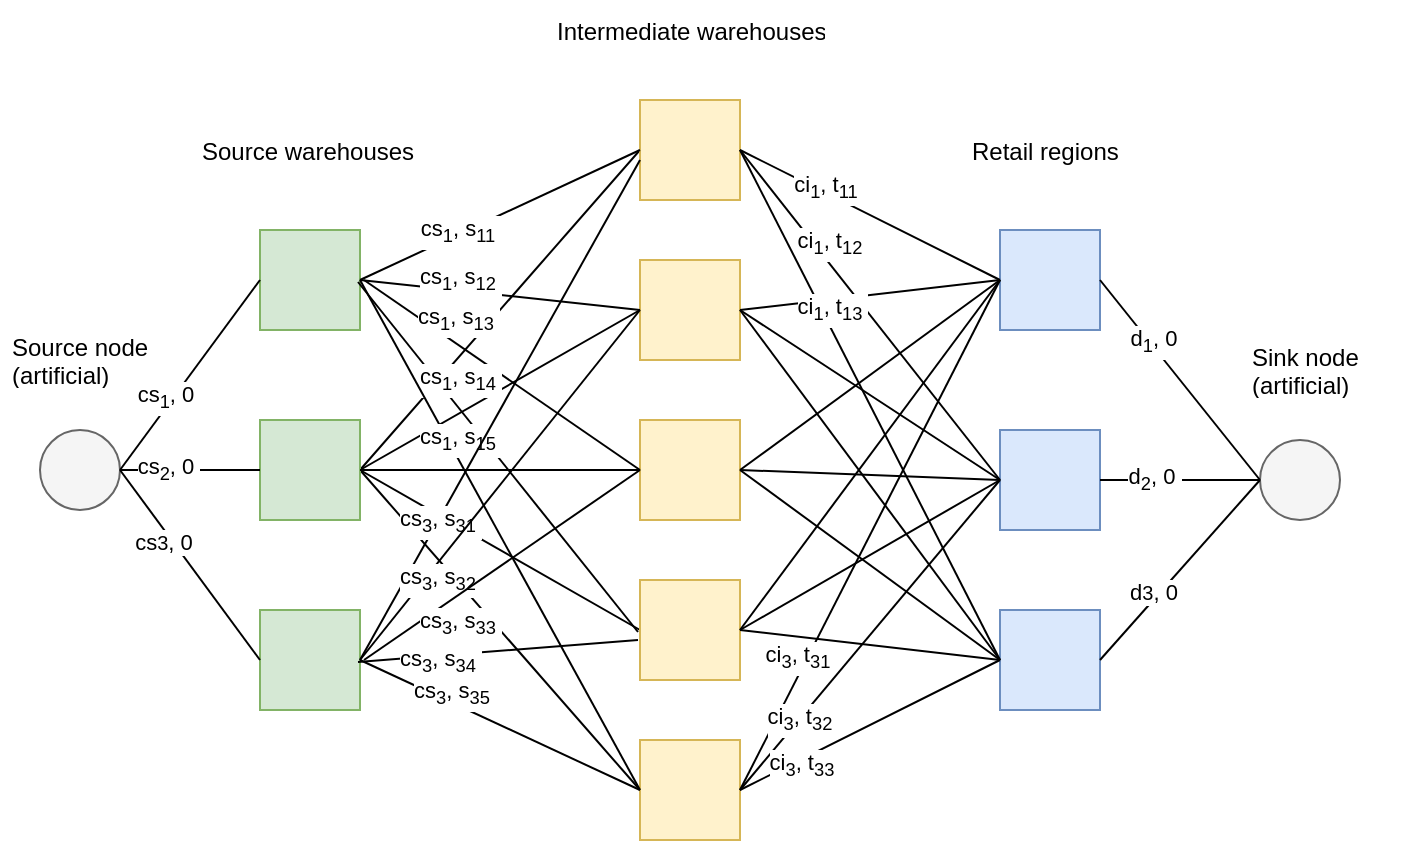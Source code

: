 <mxfile version="16.2.2" type="device"><diagram id="SuN_tZr9zy93ZAf2BfSO" name="Página-1"><mxGraphModel dx="1422" dy="846" grid="1" gridSize="10" guides="1" tooltips="1" connect="1" arrows="1" fold="1" page="1" pageScale="1" pageWidth="827" pageHeight="1169" math="0" shadow="0"><root><mxCell id="0"/><mxCell id="1" parent="0"/><mxCell id="djUS1vPbyfeASXktzGcw-22" value="" style="endArrow=none;html=1;rounded=0;exitX=1;exitY=0.5;exitDx=0;exitDy=0;entryX=0;entryY=0.5;entryDx=0;entryDy=0;startSize=2;endFill=0;" parent="1" source="djUS1vPbyfeASXktzGcw-21" target="djUS1vPbyfeASXktzGcw-4" edge="1"><mxGeometry width="50" height="50" relative="1" as="geometry"><mxPoint x="380" y="635" as="sourcePoint"/><mxPoint x="380" y="410" as="targetPoint"/></mxGeometry></mxCell><mxCell id="djUS1vPbyfeASXktzGcw-23" value="" style="endArrow=none;html=1;rounded=0;entryX=0;entryY=0.5;entryDx=0;entryDy=0;exitX=1;exitY=0.5;exitDx=0;exitDy=0;startSize=2;endFill=0;" parent="1" source="djUS1vPbyfeASXktzGcw-21" target="djUS1vPbyfeASXktzGcw-5" edge="1"><mxGeometry width="50" height="50" relative="1" as="geometry"><mxPoint x="240" y="475" as="sourcePoint"/><mxPoint x="380" y="490" as="targetPoint"/></mxGeometry></mxCell><mxCell id="djUS1vPbyfeASXktzGcw-25" value="" style="endArrow=none;html=1;rounded=0;entryX=0;entryY=0.5;entryDx=0;entryDy=0;exitX=1;exitY=0.5;exitDx=0;exitDy=0;startSize=2;endFill=0;" parent="1" source="djUS1vPbyfeASXktzGcw-21" target="djUS1vPbyfeASXktzGcw-6" edge="1"><mxGeometry width="50" height="50" relative="1" as="geometry"><mxPoint x="250" y="485" as="sourcePoint"/><mxPoint x="380" y="650" as="targetPoint"/></mxGeometry></mxCell><mxCell id="djUS1vPbyfeASXktzGcw-26" value="" style="endArrow=none;html=1;rounded=0;entryX=0;entryY=0.5;entryDx=0;entryDy=0;exitX=1;exitY=0.5;exitDx=0;exitDy=0;startSize=2;endFill=0;" parent="1" source="djUS1vPbyfeASXktzGcw-21" target="djUS1vPbyfeASXktzGcw-7" edge="1"><mxGeometry width="50" height="50" relative="1" as="geometry"><mxPoint x="250" y="485" as="sourcePoint"/><mxPoint x="380" y="730" as="targetPoint"/></mxGeometry></mxCell><mxCell id="djUS1vPbyfeASXktzGcw-31" value="" style="endArrow=none;html=1;rounded=0;entryX=0;entryY=0.5;entryDx=0;entryDy=0;exitX=1;exitY=0.5;exitDx=0;exitDy=0;startSize=2;endFill=0;" parent="1" source="djUS1vPbyfeASXktzGcw-21" target="djUS1vPbyfeASXktzGcw-8" edge="1"><mxGeometry width="50" height="50" relative="1" as="geometry"><mxPoint x="200" y="285" as="sourcePoint"/><mxPoint x="340" y="365" as="targetPoint"/></mxGeometry></mxCell><mxCell id="djUS1vPbyfeASXktzGcw-1" value="" style="whiteSpace=wrap;html=1;aspect=fixed;fillColor=#d5e8d4;strokeColor=#82b366;" parent="1" vertex="1"><mxGeometry x="140" y="155" width="50" height="50" as="geometry"/></mxCell><mxCell id="djUS1vPbyfeASXktzGcw-4" value="" style="whiteSpace=wrap;html=1;aspect=fixed;fillColor=#fff2cc;strokeColor=#d6b656;" parent="1" vertex="1"><mxGeometry x="330" y="90" width="50" height="50" as="geometry"/></mxCell><mxCell id="djUS1vPbyfeASXktzGcw-5" value="" style="whiteSpace=wrap;html=1;aspect=fixed;fillColor=#fff2cc;strokeColor=#d6b656;" parent="1" vertex="1"><mxGeometry x="330" y="170" width="50" height="50" as="geometry"/></mxCell><mxCell id="djUS1vPbyfeASXktzGcw-6" value="" style="whiteSpace=wrap;html=1;aspect=fixed;fillColor=#fff2cc;strokeColor=#d6b656;" parent="1" vertex="1"><mxGeometry x="330" y="250" width="50" height="50" as="geometry"/></mxCell><mxCell id="djUS1vPbyfeASXktzGcw-7" value="" style="whiteSpace=wrap;html=1;aspect=fixed;fillColor=#fff2cc;strokeColor=#d6b656;" parent="1" vertex="1"><mxGeometry x="330" y="330" width="50" height="50" as="geometry"/></mxCell><mxCell id="djUS1vPbyfeASXktzGcw-8" value="" style="whiteSpace=wrap;html=1;aspect=fixed;fillColor=#fff2cc;strokeColor=#d6b656;" parent="1" vertex="1"><mxGeometry x="330" y="410" width="50" height="50" as="geometry"/></mxCell><mxCell id="djUS1vPbyfeASXktzGcw-9" value="" style="whiteSpace=wrap;html=1;aspect=fixed;fillColor=#dae8fc;strokeColor=#6c8ebf;" parent="1" vertex="1"><mxGeometry x="510" y="155" width="50" height="50" as="geometry"/></mxCell><mxCell id="djUS1vPbyfeASXktzGcw-10" value="" style="whiteSpace=wrap;html=1;aspect=fixed;fillColor=#dae8fc;strokeColor=#6c8ebf;" parent="1" vertex="1"><mxGeometry x="510" y="255" width="50" height="50" as="geometry"/></mxCell><mxCell id="djUS1vPbyfeASXktzGcw-11" value="" style="whiteSpace=wrap;html=1;aspect=fixed;fillColor=#dae8fc;strokeColor=#6c8ebf;" parent="1" vertex="1"><mxGeometry x="510" y="345" width="50" height="50" as="geometry"/></mxCell><mxCell id="djUS1vPbyfeASXktzGcw-12" value="" style="endArrow=none;html=1;rounded=0;exitX=1;exitY=0.5;exitDx=0;exitDy=0;entryX=0;entryY=0.5;entryDx=0;entryDy=0;startSize=2;endFill=0;" parent="1" source="djUS1vPbyfeASXktzGcw-1" target="djUS1vPbyfeASXktzGcw-4" edge="1"><mxGeometry width="50" height="50" relative="1" as="geometry"><mxPoint x="330" y="340" as="sourcePoint"/><mxPoint x="380" y="290" as="targetPoint"/></mxGeometry></mxCell><mxCell id="djUS1vPbyfeASXktzGcw-27" value="cs&lt;sub&gt;1&lt;/sub&gt;, s&lt;sub&gt;11&lt;/sub&gt;&amp;nbsp;" style="edgeLabel;html=1;align=center;verticalAlign=middle;resizable=0;points=[];endArrow=none;rounded=0;strokeColor=default;startSize=2;endFill=0;" parent="djUS1vPbyfeASXktzGcw-12" vertex="1" connectable="0"><mxGeometry x="-0.246" y="-1" relative="1" as="geometry"><mxPoint x="-3" y="-1" as="offset"/></mxGeometry></mxCell><mxCell id="djUS1vPbyfeASXktzGcw-13" value="" style="endArrow=none;html=1;rounded=0;entryX=0;entryY=0.5;entryDx=0;entryDy=0;startSize=2;endFill=0;" parent="1" target="djUS1vPbyfeASXktzGcw-5" edge="1"><mxGeometry width="50" height="50" relative="1" as="geometry"><mxPoint x="190" y="180" as="sourcePoint"/><mxPoint x="340" y="125" as="targetPoint"/></mxGeometry></mxCell><mxCell id="djUS1vPbyfeASXktzGcw-28" value="cs&lt;sub&gt;1&lt;/sub&gt;, s&lt;sub&gt;12&lt;/sub&gt;&amp;nbsp;" style="edgeLabel;html=1;align=center;verticalAlign=middle;resizable=0;points=[];endArrow=none;rounded=0;strokeColor=default;startSize=2;endFill=0;" parent="djUS1vPbyfeASXktzGcw-13" vertex="1" connectable="0"><mxGeometry x="-0.169" y="-2" relative="1" as="geometry"><mxPoint x="-8" y="-8" as="offset"/></mxGeometry></mxCell><mxCell id="djUS1vPbyfeASXktzGcw-14" value="cs&lt;sub&gt;1&lt;/sub&gt;, s&lt;sub&gt;13&lt;/sub&gt;&amp;nbsp;" style="endArrow=none;html=1;rounded=0;entryX=0;entryY=0.5;entryDx=0;entryDy=0;startSize=2;endFill=0;" parent="1" target="djUS1vPbyfeASXktzGcw-6" edge="1"><mxGeometry x="-0.398" y="10" width="50" height="50" relative="1" as="geometry"><mxPoint x="192" y="180" as="sourcePoint"/><mxPoint x="332" y="275" as="targetPoint"/><mxPoint as="offset"/></mxGeometry></mxCell><mxCell id="djUS1vPbyfeASXktzGcw-19" value="&lt;span style=&quot;color: rgb(0 , 0 , 0) ; font-family: &amp;#34;helvetica&amp;#34; ; font-size: 11px ; font-style: normal ; font-weight: 400 ; letter-spacing: normal ; text-align: center ; text-indent: 0px ; text-transform: none ; word-spacing: 0px ; background-color: rgb(255 , 255 , 255) ; display: inline ; float: none&quot;&gt;cs&lt;/span&gt;&lt;sub style=&quot;color: rgb(0 , 0 , 0) ; font-family: &amp;#34;helvetica&amp;#34; ; font-style: normal ; font-weight: 400 ; letter-spacing: normal ; text-align: center ; text-indent: 0px ; text-transform: none ; word-spacing: 0px&quot;&gt;1&lt;/sub&gt;&lt;span style=&quot;color: rgb(0 , 0 , 0) ; font-family: &amp;#34;helvetica&amp;#34; ; font-size: 11px ; font-style: normal ; font-weight: 400 ; letter-spacing: normal ; text-align: center ; text-indent: 0px ; text-transform: none ; word-spacing: 0px ; background-color: rgb(255 , 255 , 255) ; display: inline ; float: none&quot;&gt;, s&lt;/span&gt;&lt;sub style=&quot;color: rgb(0 , 0 , 0) ; font-family: &amp;#34;helvetica&amp;#34; ; font-style: normal ; font-weight: 400 ; letter-spacing: normal ; text-align: center ; text-indent: 0px ; text-transform: none ; word-spacing: 0px&quot;&gt;14&lt;/sub&gt;&lt;span style=&quot;color: rgb(0 , 0 , 0) ; font-family: &amp;#34;helvetica&amp;#34; ; font-size: 11px ; font-style: normal ; font-weight: 400 ; letter-spacing: normal ; text-align: center ; text-indent: 0px ; text-transform: none ; word-spacing: 0px ; background-color: rgb(255 , 255 , 255) ; display: inline ; float: none&quot;&gt;&amp;nbsp;&lt;/span&gt;" style="endArrow=none;html=1;rounded=0;entryX=0;entryY=0.5;entryDx=0;entryDy=0;exitX=1;exitY=0.5;exitDx=0;exitDy=0;startSize=2;endFill=0;" parent="1" edge="1"><mxGeometry x="-0.374" y="9" width="50" height="50" relative="1" as="geometry"><mxPoint x="189" y="181" as="sourcePoint"/><mxPoint x="329" y="356" as="targetPoint"/><mxPoint as="offset"/></mxGeometry></mxCell><mxCell id="djUS1vPbyfeASXktzGcw-20" value="&lt;span style=&quot;color: rgb(0 , 0 , 0) ; font-family: &amp;#34;helvetica&amp;#34; ; font-size: 11px ; font-style: normal ; font-weight: 400 ; letter-spacing: normal ; text-align: center ; text-indent: 0px ; text-transform: none ; word-spacing: 0px ; background-color: rgb(255 , 255 , 255) ; display: inline ; float: none&quot;&gt;cs&lt;/span&gt;&lt;sub style=&quot;color: rgb(0 , 0 , 0) ; font-family: &amp;#34;helvetica&amp;#34; ; font-style: normal ; font-weight: 400 ; letter-spacing: normal ; text-align: center ; text-indent: 0px ; text-transform: none ; word-spacing: 0px&quot;&gt;1&lt;/sub&gt;&lt;span style=&quot;color: rgb(0 , 0 , 0) ; font-family: &amp;#34;helvetica&amp;#34; ; font-size: 11px ; font-style: normal ; font-weight: 400 ; letter-spacing: normal ; text-align: center ; text-indent: 0px ; text-transform: none ; word-spacing: 0px ; background-color: rgb(255 , 255 , 255) ; display: inline ; float: none&quot;&gt;, s&lt;/span&gt;&lt;sub style=&quot;color: rgb(0 , 0 , 0) ; font-family: &amp;#34;helvetica&amp;#34; ; font-style: normal ; font-weight: 400 ; letter-spacing: normal ; text-align: center ; text-indent: 0px ; text-transform: none ; word-spacing: 0px&quot;&gt;15&lt;/sub&gt;&lt;span style=&quot;color: rgb(0 , 0 , 0) ; font-family: &amp;#34;helvetica&amp;#34; ; font-size: 11px ; font-style: normal ; font-weight: 400 ; letter-spacing: normal ; text-align: center ; text-indent: 0px ; text-transform: none ; word-spacing: 0px ; background-color: rgb(255 , 255 , 255) ; display: inline ; float: none&quot;&gt;&amp;nbsp;&lt;/span&gt;" style="endArrow=none;html=1;rounded=0;entryX=0;entryY=0.5;entryDx=0;entryDy=0;exitX=1;exitY=0.5;exitDx=0;exitDy=0;startSize=2;endFill=0;" parent="1" source="djUS1vPbyfeASXktzGcw-1" target="djUS1vPbyfeASXktzGcw-8" edge="1"><mxGeometry x="-0.352" y="5" width="50" height="50" relative="1" as="geometry"><mxPoint x="200" y="190" as="sourcePoint"/><mxPoint x="340" y="365" as="targetPoint"/><mxPoint as="offset"/></mxGeometry></mxCell><mxCell id="djUS1vPbyfeASXktzGcw-21" value="" style="whiteSpace=wrap;html=1;aspect=fixed;fillColor=#d5e8d4;strokeColor=#82b366;" parent="1" vertex="1"><mxGeometry x="140" y="250" width="50" height="50" as="geometry"/></mxCell><mxCell id="djUS1vPbyfeASXktzGcw-24" value="" style="endArrow=none;html=1;rounded=0;exitX=1;exitY=0.5;exitDx=0;exitDy=0;startSize=2;endFill=0;entryX=0;entryY=0.5;entryDx=0;entryDy=0;" parent="1" source="djUS1vPbyfeASXktzGcw-21" target="djUS1vPbyfeASXktzGcw-6" edge="1"><mxGeometry width="50" height="50" relative="1" as="geometry"><mxPoint x="240" y="475" as="sourcePoint"/><mxPoint x="380" y="570" as="targetPoint"/></mxGeometry></mxCell><mxCell id="djUS1vPbyfeASXktzGcw-32" value="" style="whiteSpace=wrap;html=1;aspect=fixed;fillColor=#d5e8d4;strokeColor=#82b366;" parent="1" vertex="1"><mxGeometry x="140" y="345" width="50" height="50" as="geometry"/></mxCell><mxCell id="djUS1vPbyfeASXktzGcw-33" value="" style="endArrow=none;html=1;rounded=0;exitX=1;exitY=0.5;exitDx=0;exitDy=0;startSize=2;endFill=0;" parent="1" source="djUS1vPbyfeASXktzGcw-32" edge="1"><mxGeometry width="50" height="50" relative="1" as="geometry"><mxPoint x="330" y="530" as="sourcePoint"/><mxPoint x="330" y="120" as="targetPoint"/></mxGeometry></mxCell><mxCell id="djUS1vPbyfeASXktzGcw-34" value="cs&lt;sub&gt;3&lt;/sub&gt;, s&lt;sub&gt;31&lt;/sub&gt;&amp;nbsp;" style="edgeLabel;html=1;align=center;verticalAlign=middle;resizable=0;points=[];endArrow=none;rounded=0;strokeColor=default;startSize=2;endFill=0;" parent="djUS1vPbyfeASXktzGcw-33" vertex="1" connectable="0"><mxGeometry x="-0.246" y="-1" relative="1" as="geometry"><mxPoint x="-14" y="24" as="offset"/></mxGeometry></mxCell><mxCell id="djUS1vPbyfeASXktzGcw-35" value="" style="endArrow=none;html=1;rounded=0;entryX=0;entryY=0.5;entryDx=0;entryDy=0;startSize=2;endFill=0;" parent="1" target="djUS1vPbyfeASXktzGcw-5" edge="1"><mxGeometry width="50" height="50" relative="1" as="geometry"><mxPoint x="190" y="370" as="sourcePoint"/><mxPoint x="330" y="385" as="targetPoint"/></mxGeometry></mxCell><mxCell id="djUS1vPbyfeASXktzGcw-36" value="cs&lt;sub&gt;3&lt;/sub&gt;, s&lt;sub&gt;32&lt;/sub&gt;&amp;nbsp;" style="edgeLabel;html=1;align=center;verticalAlign=middle;resizable=0;points=[];endArrow=none;rounded=0;strokeColor=default;startSize=2;endFill=0;" parent="djUS1vPbyfeASXktzGcw-35" vertex="1" connectable="0"><mxGeometry x="-0.169" y="-2" relative="1" as="geometry"><mxPoint x="-20" y="31" as="offset"/></mxGeometry></mxCell><mxCell id="djUS1vPbyfeASXktzGcw-37" value="cs&lt;sub&gt;3&lt;/sub&gt;, s&lt;sub&gt;33&lt;/sub&gt;&amp;nbsp;" style="endArrow=none;html=1;rounded=0;startSize=2;endFill=0;entryX=0;entryY=0.5;entryDx=0;entryDy=0;" parent="1" target="djUS1vPbyfeASXktzGcw-6" edge="1"><mxGeometry x="-0.406" y="-12" width="50" height="50" relative="1" as="geometry"><mxPoint x="192" y="370" as="sourcePoint"/><mxPoint x="330" y="270" as="targetPoint"/><mxPoint as="offset"/></mxGeometry></mxCell><mxCell id="djUS1vPbyfeASXktzGcw-38" value="&lt;span style=&quot;color: rgb(0 , 0 , 0) ; font-family: &amp;#34;helvetica&amp;#34; ; font-style: normal ; font-weight: 400 ; letter-spacing: normal ; text-align: center ; text-indent: 0px ; text-transform: none ; word-spacing: 0px ; background-color: rgb(255 , 255 , 255) ; display: inline ; float: none ; font-size: 11px&quot;&gt;cs&lt;/span&gt;&lt;sub style=&quot;color: rgb(0 , 0 , 0) ; font-family: &amp;#34;helvetica&amp;#34; ; font-style: normal ; font-weight: 400 ; letter-spacing: normal ; text-align: center ; text-indent: 0px ; text-transform: none ; word-spacing: 0px&quot;&gt;3&lt;/sub&gt;&lt;span style=&quot;color: rgb(0 , 0 , 0) ; font-family: &amp;#34;helvetica&amp;#34; ; font-size: 11px ; font-style: normal ; font-weight: 400 ; letter-spacing: normal ; text-align: center ; text-indent: 0px ; text-transform: none ; word-spacing: 0px ; background-color: rgb(255 , 255 , 255) ; display: inline ; float: none&quot;&gt;, s&lt;/span&gt;&lt;sub style=&quot;color: rgb(0 , 0 , 0) ; font-family: &amp;#34;helvetica&amp;#34; ; font-style: normal ; font-weight: 400 ; letter-spacing: normal ; text-align: center ; text-indent: 0px ; text-transform: none ; word-spacing: 0px&quot;&gt;34&lt;/sub&gt;&lt;span style=&quot;color: rgb(0 , 0 , 0) ; font-family: &amp;#34;helvetica&amp;#34; ; font-size: 11px ; font-style: normal ; font-weight: 400 ; letter-spacing: normal ; text-align: center ; text-indent: 0px ; text-transform: none ; word-spacing: 0px ; background-color: rgb(255 , 255 , 255) ; display: inline ; float: none&quot;&gt;&amp;nbsp;&lt;/span&gt;" style="endArrow=none;html=1;rounded=0;exitX=1;exitY=0.5;exitDx=0;exitDy=0;startSize=2;endFill=0;" parent="1" edge="1"><mxGeometry x="-0.418" y="-3" width="50" height="50" relative="1" as="geometry"><mxPoint x="189" y="371" as="sourcePoint"/><mxPoint x="329" y="360" as="targetPoint"/><mxPoint as="offset"/></mxGeometry></mxCell><mxCell id="djUS1vPbyfeASXktzGcw-39" value="&lt;span style=&quot;color: rgb(0 , 0 , 0) ; font-family: &amp;#34;helvetica&amp;#34; ; font-size: 11px ; font-style: normal ; font-weight: 400 ; letter-spacing: normal ; text-align: center ; text-indent: 0px ; text-transform: none ; word-spacing: 0px ; background-color: rgb(255 , 255 , 255) ; display: inline ; float: none&quot;&gt;cs&lt;/span&gt;&lt;sub style=&quot;color: rgb(0 , 0 , 0) ; font-family: &amp;#34;helvetica&amp;#34; ; font-style: normal ; font-weight: 400 ; letter-spacing: normal ; text-align: center ; text-indent: 0px ; text-transform: none ; word-spacing: 0px&quot;&gt;3&lt;/sub&gt;&lt;span style=&quot;color: rgb(0 , 0 , 0) ; font-family: &amp;#34;helvetica&amp;#34; ; font-size: 11px ; font-style: normal ; font-weight: 400 ; letter-spacing: normal ; text-align: center ; text-indent: 0px ; text-transform: none ; word-spacing: 0px ; background-color: rgb(255 , 255 , 255) ; display: inline ; float: none&quot;&gt;, s&lt;/span&gt;&lt;sub style=&quot;color: rgb(0 , 0 , 0) ; font-family: &amp;#34;helvetica&amp;#34; ; font-style: normal ; font-weight: 400 ; letter-spacing: normal ; text-align: center ; text-indent: 0px ; text-transform: none ; word-spacing: 0px&quot;&gt;35&lt;/sub&gt;&lt;span style=&quot;color: rgb(0 , 0 , 0) ; font-family: &amp;#34;helvetica&amp;#34; ; font-size: 11px ; font-style: normal ; font-weight: 400 ; letter-spacing: normal ; text-align: center ; text-indent: 0px ; text-transform: none ; word-spacing: 0px ; background-color: rgb(255 , 255 , 255) ; display: inline ; float: none&quot;&gt;&amp;nbsp;&lt;/span&gt;" style="endArrow=none;html=1;rounded=0;entryX=0;entryY=0.5;entryDx=0;entryDy=0;exitX=1;exitY=0.5;exitDx=0;exitDy=0;startSize=2;endFill=0;" parent="1" source="djUS1vPbyfeASXktzGcw-32" target="djUS1vPbyfeASXktzGcw-8" edge="1"><mxGeometry x="-0.352" y="5" width="50" height="50" relative="1" as="geometry"><mxPoint x="200" y="380" as="sourcePoint"/><mxPoint x="330" y="625" as="targetPoint"/><mxPoint as="offset"/></mxGeometry></mxCell><mxCell id="djUS1vPbyfeASXktzGcw-40" value="" style="endArrow=none;html=1;rounded=0;entryX=0;entryY=0.5;entryDx=0;entryDy=0;exitX=1;exitY=0.5;exitDx=0;exitDy=0;startSize=2;endFill=0;" parent="1" source="djUS1vPbyfeASXktzGcw-4" target="djUS1vPbyfeASXktzGcw-9" edge="1"><mxGeometry width="50" height="50" relative="1" as="geometry"><mxPoint x="260" y="230" as="sourcePoint"/><mxPoint x="310" y="180" as="targetPoint"/></mxGeometry></mxCell><mxCell id="djUS1vPbyfeASXktzGcw-56" value="ci&lt;sub&gt;1&lt;/sub&gt;, t&lt;sub&gt;11&lt;/sub&gt;&amp;nbsp;" style="edgeLabel;html=1;align=center;verticalAlign=middle;resizable=0;points=[];" parent="djUS1vPbyfeASXktzGcw-40" vertex="1" connectable="0"><mxGeometry x="-0.434" relative="1" as="geometry"><mxPoint x="7" as="offset"/></mxGeometry></mxCell><mxCell id="djUS1vPbyfeASXktzGcw-41" value="" style="endArrow=none;html=1;rounded=0;entryX=0;entryY=0.5;entryDx=0;entryDy=0;exitX=1;exitY=0.5;exitDx=0;exitDy=0;startSize=2;endFill=0;" parent="1" source="djUS1vPbyfeASXktzGcw-4" target="djUS1vPbyfeASXktzGcw-10" edge="1"><mxGeometry width="50" height="50" relative="1" as="geometry"><mxPoint x="390" y="125" as="sourcePoint"/><mxPoint x="520" y="190" as="targetPoint"/></mxGeometry></mxCell><mxCell id="djUS1vPbyfeASXktzGcw-57" value="ci&lt;sub&gt;1&lt;/sub&gt;, t&lt;sub&gt;12&lt;/sub&gt;&amp;nbsp;" style="edgeLabel;html=1;align=center;verticalAlign=middle;resizable=0;points=[];" parent="djUS1vPbyfeASXktzGcw-41" vertex="1" connectable="0"><mxGeometry x="-0.413" y="2" relative="1" as="geometry"><mxPoint x="6" as="offset"/></mxGeometry></mxCell><mxCell id="djUS1vPbyfeASXktzGcw-42" value="" style="endArrow=none;html=1;rounded=0;entryX=0;entryY=0.5;entryDx=0;entryDy=0;exitX=1;exitY=0.5;exitDx=0;exitDy=0;startSize=2;endFill=0;" parent="1" source="djUS1vPbyfeASXktzGcw-4" target="djUS1vPbyfeASXktzGcw-11" edge="1"><mxGeometry width="50" height="50" relative="1" as="geometry"><mxPoint x="390" y="125" as="sourcePoint"/><mxPoint x="520" y="290" as="targetPoint"/></mxGeometry></mxCell><mxCell id="djUS1vPbyfeASXktzGcw-43" value="" style="endArrow=none;html=1;rounded=0;entryX=0;entryY=0.5;entryDx=0;entryDy=0;exitX=1;exitY=0.5;exitDx=0;exitDy=0;startSize=2;endFill=0;" parent="1" source="djUS1vPbyfeASXktzGcw-5" target="djUS1vPbyfeASXktzGcw-9" edge="1"><mxGeometry width="50" height="50" relative="1" as="geometry"><mxPoint x="390" y="125" as="sourcePoint"/><mxPoint x="520" y="190" as="targetPoint"/></mxGeometry></mxCell><mxCell id="djUS1vPbyfeASXktzGcw-44" value="" style="endArrow=none;html=1;rounded=0;entryX=0;entryY=0.5;entryDx=0;entryDy=0;exitX=1;exitY=0.5;exitDx=0;exitDy=0;startSize=2;endFill=0;" parent="1" source="djUS1vPbyfeASXktzGcw-5" target="djUS1vPbyfeASXktzGcw-10" edge="1"><mxGeometry width="50" height="50" relative="1" as="geometry"><mxPoint x="390" y="125" as="sourcePoint"/><mxPoint x="520" y="290" as="targetPoint"/></mxGeometry></mxCell><mxCell id="djUS1vPbyfeASXktzGcw-45" value="" style="endArrow=none;html=1;rounded=0;exitX=1;exitY=0.5;exitDx=0;exitDy=0;startSize=2;endFill=0;" parent="1" source="djUS1vPbyfeASXktzGcw-5" edge="1"><mxGeometry width="50" height="50" relative="1" as="geometry"><mxPoint x="390" y="125" as="sourcePoint"/><mxPoint x="510" y="370" as="targetPoint"/></mxGeometry></mxCell><mxCell id="djUS1vPbyfeASXktzGcw-46" value="" style="endArrow=none;html=1;rounded=0;entryX=0;entryY=0.5;entryDx=0;entryDy=0;exitX=1;exitY=0.5;exitDx=0;exitDy=0;startSize=2;endFill=0;" parent="1" source="djUS1vPbyfeASXktzGcw-6" target="djUS1vPbyfeASXktzGcw-9" edge="1"><mxGeometry width="50" height="50" relative="1" as="geometry"><mxPoint x="380" y="280" as="sourcePoint"/><mxPoint x="520" y="190" as="targetPoint"/></mxGeometry></mxCell><mxCell id="djUS1vPbyfeASXktzGcw-47" value="" style="endArrow=none;html=1;rounded=0;entryX=0;entryY=0.5;entryDx=0;entryDy=0;exitX=1;exitY=0.5;exitDx=0;exitDy=0;startSize=2;endFill=0;" parent="1" source="djUS1vPbyfeASXktzGcw-6" target="djUS1vPbyfeASXktzGcw-10" edge="1"><mxGeometry width="50" height="50" relative="1" as="geometry"><mxPoint x="380" y="270" as="sourcePoint"/><mxPoint x="520" y="290" as="targetPoint"/></mxGeometry></mxCell><mxCell id="djUS1vPbyfeASXktzGcw-48" value="" style="endArrow=none;html=1;rounded=0;entryX=0;entryY=0.5;entryDx=0;entryDy=0;exitX=1;exitY=0.5;exitDx=0;exitDy=0;startSize=2;endFill=0;" parent="1" source="djUS1vPbyfeASXktzGcw-6" target="djUS1vPbyfeASXktzGcw-11" edge="1"><mxGeometry width="50" height="50" relative="1" as="geometry"><mxPoint x="390" y="125" as="sourcePoint"/><mxPoint x="520" y="380" as="targetPoint"/></mxGeometry></mxCell><mxCell id="djUS1vPbyfeASXktzGcw-49" value="" style="endArrow=none;html=1;rounded=0;entryX=0;entryY=0.5;entryDx=0;entryDy=0;exitX=1;exitY=0.5;exitDx=0;exitDy=0;startSize=2;endFill=0;" parent="1" target="djUS1vPbyfeASXktzGcw-9" edge="1"><mxGeometry width="50" height="50" relative="1" as="geometry"><mxPoint x="380" y="355" as="sourcePoint"/><mxPoint x="510" y="260" as="targetPoint"/></mxGeometry></mxCell><mxCell id="djUS1vPbyfeASXktzGcw-50" value="" style="endArrow=none;html=1;rounded=0;entryX=0;entryY=0.5;entryDx=0;entryDy=0;exitX=1;exitY=0.5;exitDx=0;exitDy=0;startSize=2;endFill=0;" parent="1" target="djUS1vPbyfeASXktzGcw-10" edge="1"><mxGeometry width="50" height="50" relative="1" as="geometry"><mxPoint x="380" y="355" as="sourcePoint"/><mxPoint x="510" y="360" as="targetPoint"/></mxGeometry></mxCell><mxCell id="djUS1vPbyfeASXktzGcw-51" value="" style="endArrow=none;html=1;rounded=0;entryX=0;entryY=0.5;entryDx=0;entryDy=0;exitX=1;exitY=0.5;exitDx=0;exitDy=0;startSize=2;endFill=0;" parent="1" target="djUS1vPbyfeASXktzGcw-11" edge="1"><mxGeometry width="50" height="50" relative="1" as="geometry"><mxPoint x="380" y="355" as="sourcePoint"/><mxPoint x="510" y="450" as="targetPoint"/></mxGeometry></mxCell><mxCell id="djUS1vPbyfeASXktzGcw-52" value="" style="endArrow=none;html=1;rounded=0;entryX=0;entryY=0.5;entryDx=0;entryDy=0;exitX=1;exitY=0.5;exitDx=0;exitDy=0;startSize=2;endFill=0;" parent="1" target="djUS1vPbyfeASXktzGcw-9" edge="1"><mxGeometry width="50" height="50" relative="1" as="geometry"><mxPoint x="380" y="435" as="sourcePoint"/><mxPoint x="510" y="340" as="targetPoint"/></mxGeometry></mxCell><mxCell id="djUS1vPbyfeASXktzGcw-60" value="ci&lt;sub&gt;3&lt;/sub&gt;, t&lt;sub&gt;31&lt;/sub&gt;&amp;nbsp;" style="edgeLabel;html=1;align=center;verticalAlign=middle;resizable=0;points=[];" parent="djUS1vPbyfeASXktzGcw-52" vertex="1" connectable="0"><mxGeometry x="-0.569" y="-2" relative="1" as="geometry"><mxPoint y="-12" as="offset"/></mxGeometry></mxCell><mxCell id="djUS1vPbyfeASXktzGcw-53" value="" style="endArrow=none;html=1;rounded=0;entryX=0;entryY=0.5;entryDx=0;entryDy=0;exitX=1;exitY=0.5;exitDx=0;exitDy=0;startSize=2;endFill=0;" parent="1" target="djUS1vPbyfeASXktzGcw-10" edge="1"><mxGeometry width="50" height="50" relative="1" as="geometry"><mxPoint x="380" y="435" as="sourcePoint"/><mxPoint x="510" y="440" as="targetPoint"/></mxGeometry></mxCell><mxCell id="djUS1vPbyfeASXktzGcw-61" value="ci&lt;sub&gt;3&lt;/sub&gt;, t&lt;sub&gt;32&lt;/sub&gt;&amp;nbsp;" style="edgeLabel;html=1;align=center;verticalAlign=middle;resizable=0;points=[];" parent="djUS1vPbyfeASXktzGcw-53" vertex="1" connectable="0"><mxGeometry x="-0.411" y="-1" relative="1" as="geometry"><mxPoint x="-8" y="10" as="offset"/></mxGeometry></mxCell><mxCell id="djUS1vPbyfeASXktzGcw-54" value="" style="endArrow=none;html=1;rounded=0;entryX=0;entryY=0.5;entryDx=0;entryDy=0;exitX=1;exitY=0.5;exitDx=0;exitDy=0;startSize=2;endFill=0;" parent="1" target="djUS1vPbyfeASXktzGcw-11" edge="1"><mxGeometry width="50" height="50" relative="1" as="geometry"><mxPoint x="380" y="435" as="sourcePoint"/><mxPoint x="510" y="530" as="targetPoint"/></mxGeometry></mxCell><mxCell id="djUS1vPbyfeASXktzGcw-62" value="ci&lt;sub&gt;3&lt;/sub&gt;, t&lt;sub&gt;33&lt;/sub&gt;&amp;nbsp;" style="edgeLabel;html=1;align=center;verticalAlign=middle;resizable=0;points=[];" parent="djUS1vPbyfeASXktzGcw-54" vertex="1" connectable="0"><mxGeometry x="-0.538" y="-2" relative="1" as="geometry"><mxPoint x="1" y="1" as="offset"/></mxGeometry></mxCell><mxCell id="djUS1vPbyfeASXktzGcw-58" value="ci&lt;sub&gt;1&lt;/sub&gt;, t&lt;sub&gt;13&lt;/sub&gt;&amp;nbsp;" style="edgeLabel;html=1;align=center;verticalAlign=middle;resizable=0;points=[];" parent="1" vertex="1" connectable="0"><mxGeometry x="410.001" y="195.003" as="geometry"><mxPoint x="16" as="offset"/></mxGeometry></mxCell><mxCell id="djUS1vPbyfeASXktzGcw-63" value="" style="ellipse;whiteSpace=wrap;html=1;aspect=fixed;fillColor=#f5f5f5;fontColor=#333333;strokeColor=#666666;" parent="1" vertex="1"><mxGeometry x="640" y="260" width="40" height="40" as="geometry"/></mxCell><mxCell id="djUS1vPbyfeASXktzGcw-64" value="" style="ellipse;whiteSpace=wrap;html=1;aspect=fixed;fillColor=#f5f5f5;fontColor=#333333;strokeColor=#666666;" parent="1" vertex="1"><mxGeometry x="30" y="255" width="40" height="40" as="geometry"/></mxCell><mxCell id="djUS1vPbyfeASXktzGcw-65" value="" style="endArrow=none;html=1;rounded=0;exitX=1;exitY=0.5;exitDx=0;exitDy=0;entryX=0;entryY=0.5;entryDx=0;entryDy=0;startSize=2;endFill=0;" parent="1" source="djUS1vPbyfeASXktzGcw-64" target="djUS1vPbyfeASXktzGcw-1" edge="1"><mxGeometry width="50" height="50" relative="1" as="geometry"><mxPoint x="200" y="190" as="sourcePoint"/><mxPoint x="340" y="125" as="targetPoint"/></mxGeometry></mxCell><mxCell id="djUS1vPbyfeASXktzGcw-66" value="cs&lt;sub&gt;1&lt;/sub&gt;, 0&amp;nbsp;" style="edgeLabel;html=1;align=center;verticalAlign=middle;resizable=0;points=[];endArrow=none;rounded=0;strokeColor=default;startSize=2;endFill=0;" parent="djUS1vPbyfeASXktzGcw-65" vertex="1" connectable="0"><mxGeometry x="-0.246" y="-1" relative="1" as="geometry"><mxPoint x="-3" y="-1" as="offset"/></mxGeometry></mxCell><mxCell id="djUS1vPbyfeASXktzGcw-67" value="" style="endArrow=none;html=1;rounded=0;exitX=1;exitY=0.5;exitDx=0;exitDy=0;entryX=0;entryY=0.5;entryDx=0;entryDy=0;startSize=2;endFill=0;" parent="1" source="djUS1vPbyfeASXktzGcw-64" target="djUS1vPbyfeASXktzGcw-21" edge="1"><mxGeometry width="50" height="50" relative="1" as="geometry"><mxPoint x="80" y="285" as="sourcePoint"/><mxPoint x="150" y="190" as="targetPoint"/></mxGeometry></mxCell><mxCell id="djUS1vPbyfeASXktzGcw-68" value="cs&lt;sub&gt;2&lt;/sub&gt;, 0&amp;nbsp;" style="edgeLabel;html=1;align=center;verticalAlign=middle;resizable=0;points=[];endArrow=none;rounded=0;strokeColor=default;startSize=2;endFill=0;" parent="djUS1vPbyfeASXktzGcw-67" vertex="1" connectable="0"><mxGeometry x="-0.246" y="-1" relative="1" as="geometry"><mxPoint x="-3" y="-1" as="offset"/></mxGeometry></mxCell><mxCell id="djUS1vPbyfeASXktzGcw-69" value="" style="endArrow=none;html=1;rounded=0;exitX=1;exitY=0.5;exitDx=0;exitDy=0;entryX=0;entryY=0.5;entryDx=0;entryDy=0;startSize=2;endFill=0;" parent="1" source="djUS1vPbyfeASXktzGcw-64" target="djUS1vPbyfeASXktzGcw-32" edge="1"><mxGeometry width="50" height="50" relative="1" as="geometry"><mxPoint x="80" y="285" as="sourcePoint"/><mxPoint x="150" y="285" as="targetPoint"/></mxGeometry></mxCell><mxCell id="djUS1vPbyfeASXktzGcw-70" value="cs&lt;font size=&quot;1&quot;&gt;3&lt;/font&gt;, 0&amp;nbsp;" style="edgeLabel;html=1;align=center;verticalAlign=middle;resizable=0;points=[];endArrow=none;rounded=0;strokeColor=default;startSize=2;endFill=0;" parent="djUS1vPbyfeASXktzGcw-69" vertex="1" connectable="0"><mxGeometry x="-0.246" y="-1" relative="1" as="geometry"><mxPoint x="-3" y="-1" as="offset"/></mxGeometry></mxCell><mxCell id="djUS1vPbyfeASXktzGcw-71" value="" style="endArrow=none;html=1;rounded=0;exitX=1;exitY=0.5;exitDx=0;exitDy=0;entryX=0;entryY=0.5;entryDx=0;entryDy=0;startSize=2;endFill=0;" parent="1" source="djUS1vPbyfeASXktzGcw-9" target="djUS1vPbyfeASXktzGcw-63" edge="1"><mxGeometry width="50" height="50" relative="1" as="geometry"><mxPoint x="600" y="490" as="sourcePoint"/><mxPoint x="670" y="395" as="targetPoint"/></mxGeometry></mxCell><mxCell id="djUS1vPbyfeASXktzGcw-72" value="d&lt;sub&gt;1&lt;/sub&gt;, 0&amp;nbsp;" style="edgeLabel;html=1;align=center;verticalAlign=middle;resizable=0;points=[];endArrow=none;rounded=0;strokeColor=default;startSize=2;endFill=0;" parent="djUS1vPbyfeASXktzGcw-71" vertex="1" connectable="0"><mxGeometry x="-0.246" y="-1" relative="1" as="geometry"><mxPoint x="-2" y="-8" as="offset"/></mxGeometry></mxCell><mxCell id="djUS1vPbyfeASXktzGcw-73" value="" style="endArrow=none;html=1;rounded=0;exitX=1;exitY=0.5;exitDx=0;exitDy=0;entryX=0;entryY=0.5;entryDx=0;entryDy=0;startSize=2;endFill=0;" parent="1" source="djUS1vPbyfeASXktzGcw-10" target="djUS1vPbyfeASXktzGcw-63" edge="1"><mxGeometry width="50" height="50" relative="1" as="geometry"><mxPoint x="600" y="490" as="sourcePoint"/><mxPoint x="670" y="490" as="targetPoint"/></mxGeometry></mxCell><mxCell id="djUS1vPbyfeASXktzGcw-74" value="d&lt;sub&gt;2&lt;/sub&gt;, 0&amp;nbsp;" style="edgeLabel;html=1;align=center;verticalAlign=middle;resizable=0;points=[];endArrow=none;rounded=0;strokeColor=default;startSize=2;endFill=0;" parent="djUS1vPbyfeASXktzGcw-73" vertex="1" connectable="0"><mxGeometry x="-0.246" y="-1" relative="1" as="geometry"><mxPoint x="-3" y="-1" as="offset"/></mxGeometry></mxCell><mxCell id="djUS1vPbyfeASXktzGcw-75" value="" style="endArrow=none;html=1;rounded=0;exitX=1;exitY=0.5;exitDx=0;exitDy=0;entryX=0;entryY=0.5;entryDx=0;entryDy=0;startSize=2;endFill=0;" parent="1" source="djUS1vPbyfeASXktzGcw-11" target="djUS1vPbyfeASXktzGcw-63" edge="1"><mxGeometry width="50" height="50" relative="1" as="geometry"><mxPoint x="600" y="490" as="sourcePoint"/><mxPoint x="670" y="585" as="targetPoint"/></mxGeometry></mxCell><mxCell id="djUS1vPbyfeASXktzGcw-76" value="d&lt;font size=&quot;1&quot;&gt;3&lt;/font&gt;, 0&amp;nbsp;" style="edgeLabel;html=1;align=center;verticalAlign=middle;resizable=0;points=[];endArrow=none;rounded=0;strokeColor=default;startSize=2;endFill=0;" parent="djUS1vPbyfeASXktzGcw-75" vertex="1" connectable="0"><mxGeometry x="-0.246" y="-1" relative="1" as="geometry"><mxPoint x="-3" y="-1" as="offset"/></mxGeometry></mxCell><mxCell id="KqHIkJuDY8_jqeDVKqRZ-1" value="Source node&#10;(artificial)" style="text;strokeColor=none;fillColor=none;align=left;verticalAlign=middle;spacingLeft=4;spacingRight=4;overflow=hidden;points=[[0,0.5],[1,0.5]];portConstraint=eastwest;rotatable=0;" vertex="1" parent="1"><mxGeometry x="10" y="205" width="80" height="30" as="geometry"/></mxCell><mxCell id="KqHIkJuDY8_jqeDVKqRZ-2" value="Source warehouses" style="text;strokeColor=none;fillColor=none;align=left;verticalAlign=middle;spacingLeft=4;spacingRight=4;overflow=hidden;points=[[0,0.5],[1,0.5]];portConstraint=eastwest;rotatable=0;" vertex="1" parent="1"><mxGeometry x="105" y="100" width="120" height="30" as="geometry"/></mxCell><mxCell id="KqHIkJuDY8_jqeDVKqRZ-3" value="Intermediate warehouses" style="text;strokeColor=none;fillColor=none;align=left;verticalAlign=middle;spacingLeft=4;spacingRight=4;overflow=hidden;points=[[0,0.5],[1,0.5]];portConstraint=eastwest;rotatable=0;" vertex="1" parent="1"><mxGeometry x="282.5" y="40" width="145" height="30" as="geometry"/></mxCell><mxCell id="KqHIkJuDY8_jqeDVKqRZ-4" value="Retail regions" style="text;strokeColor=none;fillColor=none;align=left;verticalAlign=middle;spacingLeft=4;spacingRight=4;overflow=hidden;points=[[0,0.5],[1,0.5]];portConstraint=eastwest;rotatable=0;" vertex="1" parent="1"><mxGeometry x="490" y="100" width="90" height="30" as="geometry"/></mxCell><mxCell id="KqHIkJuDY8_jqeDVKqRZ-5" value="Sink node&#10;(artificial)" style="text;strokeColor=none;fillColor=none;align=left;verticalAlign=middle;spacingLeft=4;spacingRight=4;overflow=hidden;points=[[0,0.5],[1,0.5]];portConstraint=eastwest;rotatable=0;" vertex="1" parent="1"><mxGeometry x="630" y="210" width="80" height="30" as="geometry"/></mxCell></root></mxGraphModel></diagram></mxfile>